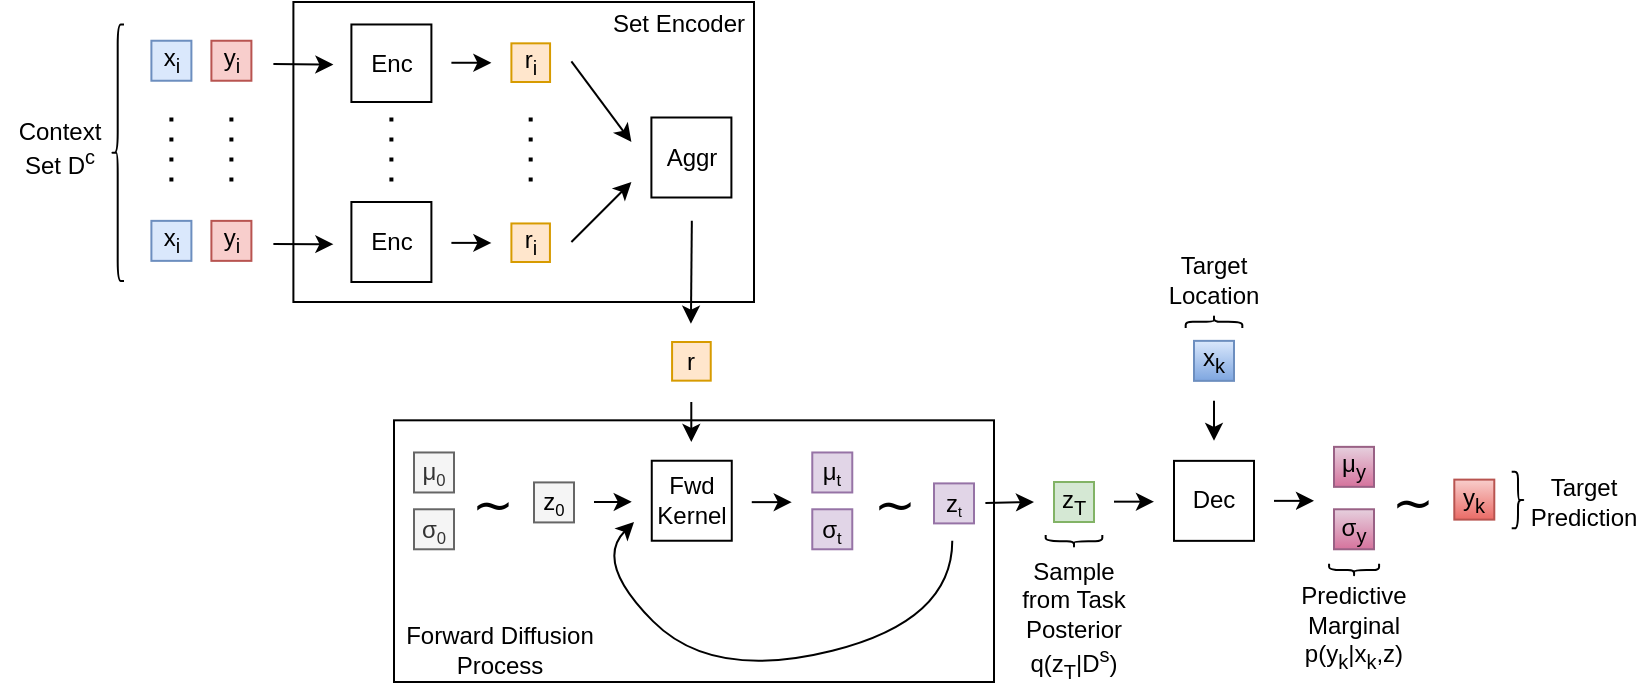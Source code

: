 <mxfile scale="2" border="0">
    <diagram id="BnsNrFVr5Wd3XkJ8FpZ6" name="Page-1">
        <mxGraphModel dx="981" dy="674" grid="1" gridSize="10" guides="1" tooltips="1" connect="1" arrows="1" fold="1" page="1" pageScale="1" pageWidth="1100" pageHeight="850" math="0" shadow="0">
            <root>
                <mxCell id="0"/>
                <mxCell id="1" parent="0"/>
                <mxCell id="36" value="" style="rounded=0;whiteSpace=wrap;html=1;" parent="1" vertex="1">
                    <mxGeometry x="300" y="259.16" width="300" height="130.84" as="geometry"/>
                </mxCell>
                <mxCell id="2" value="μ&lt;span style=&quot;font-size: 10px;&quot;&gt;&lt;sub&gt;t&lt;/sub&gt;&lt;/span&gt;" style="whiteSpace=wrap;html=1;aspect=fixed;fillColor=#e1d5e7;strokeColor=#9673a6;fontColor=#000000;" parent="1" vertex="1">
                    <mxGeometry x="509.14" y="275.24" width="20" height="20" as="geometry"/>
                </mxCell>
                <mxCell id="3" value="σ&lt;span style=&quot;font-size: 10px;&quot;&gt;&lt;sub&gt;t&lt;/sub&gt;&lt;/span&gt;" style="whiteSpace=wrap;html=1;aspect=fixed;fillColor=#e1d5e7;strokeColor=#9673a6;fontColor=#000000;" parent="1" vertex="1">
                    <mxGeometry x="509.14" y="303.64" width="20" height="20" as="geometry"/>
                </mxCell>
                <mxCell id="5" value="&lt;font color=&quot;#000000&quot;&gt;z&lt;sub&gt;T&lt;/sub&gt;&lt;/font&gt;" style="whiteSpace=wrap;html=1;aspect=fixed;fillColor=#d5e8d4;strokeColor=#82b366;" parent="1" vertex="1">
                    <mxGeometry x="630" y="290.0" width="20" height="20" as="geometry"/>
                </mxCell>
                <mxCell id="7" value="" style="endArrow=classic;html=1;" parent="1" edge="1">
                    <mxGeometry width="50" height="50" relative="1" as="geometry">
                        <mxPoint x="660" y="299.83" as="sourcePoint"/>
                        <mxPoint x="680" y="299.83" as="targetPoint"/>
                    </mxGeometry>
                </mxCell>
                <mxCell id="29" value="Fwd Kernel" style="rounded=0;whiteSpace=wrap;html=1;" parent="1" vertex="1">
                    <mxGeometry x="428.88" y="279.37" width="40" height="40" as="geometry"/>
                </mxCell>
                <mxCell id="30" value="" style="endArrow=classic;html=1;" parent="1" edge="1">
                    <mxGeometry width="50" height="50" relative="1" as="geometry">
                        <mxPoint x="400" y="300" as="sourcePoint"/>
                        <mxPoint x="418.88" y="299.91" as="targetPoint"/>
                    </mxGeometry>
                </mxCell>
                <mxCell id="31" value="&lt;font color=&quot;#000000&quot;&gt;z&lt;span style=&quot;font-size: 10px;&quot;&gt;&lt;sub&gt;0&lt;/sub&gt;&lt;/span&gt;&lt;/font&gt;" style="whiteSpace=wrap;html=1;aspect=fixed;fillColor=#f5f5f5;strokeColor=#666666;fontColor=#333333;" parent="1" vertex="1">
                    <mxGeometry x="370" y="290.21" width="20" height="20" as="geometry"/>
                </mxCell>
                <mxCell id="32" value="μ&lt;span style=&quot;font-size: 10px;&quot;&gt;&lt;sub&gt;0&lt;/sub&gt;&lt;/span&gt;" style="whiteSpace=wrap;html=1;aspect=fixed;fillColor=#f5f5f5;strokeColor=#666666;fontColor=#333333;" parent="1" vertex="1">
                    <mxGeometry x="310" y="275.24" width="20" height="20" as="geometry"/>
                </mxCell>
                <mxCell id="33" value="σ&lt;span style=&quot;font-size: 10px;&quot;&gt;&lt;sub&gt;0&lt;/sub&gt;&lt;/span&gt;" style="whiteSpace=wrap;html=1;aspect=fixed;fillColor=#f5f5f5;strokeColor=#666666;fontColor=#333333;" parent="1" vertex="1">
                    <mxGeometry x="310" y="303.64" width="20" height="20" as="geometry"/>
                </mxCell>
                <mxCell id="40" value="" style="curved=1;endArrow=classic;html=1;" parent="1" edge="1">
                    <mxGeometry width="50" height="50" relative="1" as="geometry">
                        <mxPoint x="579.14" y="319.37" as="sourcePoint"/>
                        <mxPoint x="420" y="310" as="targetPoint"/>
                        <Array as="points">
                            <mxPoint x="579.14" y="359.37"/>
                            <mxPoint x="459.14" y="389.37"/>
                            <mxPoint x="400" y="330"/>
                        </Array>
                    </mxGeometry>
                </mxCell>
                <mxCell id="68" value="" style="endArrow=classic;html=1;" parent="1" edge="1">
                    <mxGeometry width="50" height="50" relative="1" as="geometry">
                        <mxPoint x="448.65" y="250" as="sourcePoint"/>
                        <mxPoint x="448.65" y="270" as="targetPoint"/>
                    </mxGeometry>
                </mxCell>
                <mxCell id="71" value="Forward Diffusion Process" style="text;html=1;strokeColor=none;fillColor=none;align=center;verticalAlign=middle;whiteSpace=wrap;rounded=0;" parent="1" vertex="1">
                    <mxGeometry x="304.7" y="362.85" width="96.48" height="22.1" as="geometry"/>
                </mxCell>
                <mxCell id="72" value="" style="endArrow=classic;html=1;" parent="1" edge="1">
                    <mxGeometry width="50" height="50" relative="1" as="geometry">
                        <mxPoint x="478.88" y="300.07" as="sourcePoint"/>
                        <mxPoint x="498.88" y="300.07" as="targetPoint"/>
                    </mxGeometry>
                </mxCell>
                <mxCell id="76" value="" style="shape=curlyBracket;whiteSpace=wrap;html=1;rounded=1;labelPosition=left;verticalLabelPosition=middle;align=right;verticalAlign=middle;fontColor=#000000;rotation=-90;" parent="1" vertex="1">
                    <mxGeometry x="636.85" y="305.45" width="6.3" height="28.32" as="geometry"/>
                </mxCell>
                <mxCell id="78" value="&lt;font style=&quot;font-size: 12px;&quot;&gt;Sample from Task Posterior q(z&lt;sub&gt;T&lt;/sub&gt;|D&lt;sup&gt;s&lt;/sup&gt;)&lt;/font&gt;" style="text;html=1;strokeColor=none;fillColor=none;align=center;verticalAlign=middle;whiteSpace=wrap;rounded=0;fontColor=#000000;fontSize=12;" parent="1" vertex="1">
                    <mxGeometry x="610" y="328.27" width="60" height="61.73" as="geometry"/>
                </mxCell>
                <mxCell id="79" value="" style="rounded=0;whiteSpace=wrap;html=1;" vertex="1" parent="1">
                    <mxGeometry x="249.7" y="50" width="230.3" height="150" as="geometry"/>
                </mxCell>
                <mxCell id="80" value="&lt;font color=&quot;#000000&quot;&gt;x&lt;sub&gt;i&lt;/sub&gt;&lt;/font&gt;" style="whiteSpace=wrap;html=1;aspect=fixed;fillColor=#dae8fc;strokeColor=#6c8ebf;" vertex="1" parent="1">
                    <mxGeometry x="178.7" y="69.37" width="20" height="20" as="geometry"/>
                </mxCell>
                <mxCell id="81" value="&lt;font color=&quot;#000000&quot;&gt;y&lt;sub&gt;i&lt;/sub&gt;&lt;/font&gt;" style="whiteSpace=wrap;html=1;aspect=fixed;fillColor=#f8cecc;strokeColor=#b85450;" vertex="1" parent="1">
                    <mxGeometry x="208.7" y="69.37" width="20" height="20" as="geometry"/>
                </mxCell>
                <mxCell id="82" value="&lt;font color=&quot;#000000&quot;&gt;x&lt;sub&gt;i&lt;/sub&gt;&lt;/font&gt;" style="whiteSpace=wrap;html=1;aspect=fixed;fillColor=#dae8fc;strokeColor=#6c8ebf;" vertex="1" parent="1">
                    <mxGeometry x="178.7" y="159.43" width="20" height="20" as="geometry"/>
                </mxCell>
                <mxCell id="83" value="&lt;font color=&quot;#000000&quot;&gt;y&lt;sub&gt;i&lt;/sub&gt;&lt;/font&gt;" style="whiteSpace=wrap;html=1;aspect=fixed;fillColor=#f8cecc;strokeColor=#b85450;" vertex="1" parent="1">
                    <mxGeometry x="208.7" y="159.43" width="20" height="20" as="geometry"/>
                </mxCell>
                <mxCell id="84" value="" style="line;strokeWidth=2;direction=south;html=1;dashed=1;dashPattern=1 4;" vertex="1" parent="1">
                    <mxGeometry x="213.7" y="107.75" width="10" height="36" as="geometry"/>
                </mxCell>
                <mxCell id="85" value="" style="endArrow=classic;html=1;" edge="1" parent="1">
                    <mxGeometry width="50" height="50" relative="1" as="geometry">
                        <mxPoint x="239.7" y="81" as="sourcePoint"/>
                        <mxPoint x="269.7" y="81.3" as="targetPoint"/>
                    </mxGeometry>
                </mxCell>
                <mxCell id="86" value="" style="endArrow=classic;html=1;" edge="1" parent="1">
                    <mxGeometry width="50" height="50" relative="1" as="geometry">
                        <mxPoint x="239.7" y="171" as="sourcePoint"/>
                        <mxPoint x="269.7" y="171.09" as="targetPoint"/>
                    </mxGeometry>
                </mxCell>
                <mxCell id="87" value="" style="endArrow=classic;html=1;" edge="1" parent="1">
                    <mxGeometry width="50" height="50" relative="1" as="geometry">
                        <mxPoint x="328.7" y="80.38" as="sourcePoint"/>
                        <mxPoint x="348.7" y="80.38" as="targetPoint"/>
                    </mxGeometry>
                </mxCell>
                <mxCell id="88" value="" style="endArrow=classic;html=1;" edge="1" parent="1">
                    <mxGeometry width="50" height="50" relative="1" as="geometry">
                        <mxPoint x="328.7" y="170.44" as="sourcePoint"/>
                        <mxPoint x="348.7" y="170.44" as="targetPoint"/>
                    </mxGeometry>
                </mxCell>
                <mxCell id="89" value="&lt;font color=&quot;#000000&quot;&gt;r&lt;sub&gt;i&lt;/sub&gt;&lt;/font&gt;" style="whiteSpace=wrap;html=1;aspect=fixed;fillColor=#ffe6cc;strokeColor=#d79b00;" vertex="1" parent="1">
                    <mxGeometry x="358.7" y="70.67" width="19.33" height="19.33" as="geometry"/>
                </mxCell>
                <mxCell id="90" value="&lt;font color=&quot;#000000&quot;&gt;r&lt;sub&gt;i&lt;/sub&gt;&lt;/font&gt;" style="whiteSpace=wrap;html=1;aspect=fixed;fillColor=#ffe6cc;strokeColor=#d79b00;" vertex="1" parent="1">
                    <mxGeometry x="358.7" y="160.73" width="19.27" height="19.27" as="geometry"/>
                </mxCell>
                <mxCell id="91" value="" style="line;strokeWidth=2;direction=south;html=1;dashed=1;dashPattern=1 4;" vertex="1" parent="1">
                    <mxGeometry x="293.7" y="107.75" width="10" height="36" as="geometry"/>
                </mxCell>
                <mxCell id="92" value="" style="line;strokeWidth=2;direction=south;html=1;dashed=1;dashPattern=1 4;" vertex="1" parent="1">
                    <mxGeometry x="363.34" y="107.75" width="10" height="36" as="geometry"/>
                </mxCell>
                <mxCell id="93" value="" style="endArrow=classic;html=1;" edge="1" parent="1">
                    <mxGeometry width="50" height="50" relative="1" as="geometry">
                        <mxPoint x="388.7" y="79.73" as="sourcePoint"/>
                        <mxPoint x="418.7" y="120" as="targetPoint"/>
                    </mxGeometry>
                </mxCell>
                <mxCell id="94" value="" style="endArrow=classic;html=1;" edge="1" parent="1">
                    <mxGeometry width="50" height="50" relative="1" as="geometry">
                        <mxPoint x="388.7" y="170" as="sourcePoint"/>
                        <mxPoint x="418.7" y="140" as="targetPoint"/>
                    </mxGeometry>
                </mxCell>
                <mxCell id="95" value="Enc" style="rounded=0;whiteSpace=wrap;html=1;" vertex="1" parent="1">
                    <mxGeometry x="278.7" y="61.24" width="40" height="38.76" as="geometry"/>
                </mxCell>
                <mxCell id="96" value="Enc" style="rounded=0;whiteSpace=wrap;html=1;" vertex="1" parent="1">
                    <mxGeometry x="278.7" y="150" width="40" height="40" as="geometry"/>
                </mxCell>
                <mxCell id="97" value="Aggr" style="rounded=0;whiteSpace=wrap;html=1;" vertex="1" parent="1">
                    <mxGeometry x="428.7" y="107.75" width="40" height="40" as="geometry"/>
                </mxCell>
                <mxCell id="98" value="Set Encoder" style="text;html=1;strokeColor=none;fillColor=none;align=center;verticalAlign=middle;whiteSpace=wrap;rounded=0;" vertex="1" parent="1">
                    <mxGeometry x="405" y="50.0" width="75" height="22.1" as="geometry"/>
                </mxCell>
                <mxCell id="99" value="" style="line;strokeWidth=2;direction=south;html=1;dashed=1;dashPattern=1 4;" vertex="1" parent="1">
                    <mxGeometry x="183.7" y="107.75" width="10" height="36" as="geometry"/>
                </mxCell>
                <mxCell id="100" value="" style="shape=curlyBracket;whiteSpace=wrap;html=1;rounded=1;labelPosition=left;verticalLabelPosition=middle;align=right;verticalAlign=middle;fontColor=#000000;rotation=0;" vertex="1" parent="1">
                    <mxGeometry x="158.7" y="61.24" width="6.3" height="128.32" as="geometry"/>
                </mxCell>
                <mxCell id="101" value="&lt;font style=&quot;font-size: 12px;&quot;&gt;Context Set D&lt;sup style=&quot;&quot;&gt;c&lt;/sup&gt;&lt;/font&gt;" style="text;html=1;strokeColor=none;fillColor=none;align=center;verticalAlign=middle;whiteSpace=wrap;rounded=0;fontColor=#000000;" vertex="1" parent="1">
                    <mxGeometry x="103.0" y="107.75" width="60" height="30" as="geometry"/>
                </mxCell>
                <mxCell id="102" value="&lt;font color=&quot;#000000&quot;&gt;r&lt;/font&gt;" style="whiteSpace=wrap;html=1;aspect=fixed;fillColor=#ffe6cc;strokeColor=#d79b00;" vertex="1" parent="1">
                    <mxGeometry x="439.04" y="220.0" width="19.33" height="19.33" as="geometry"/>
                </mxCell>
                <mxCell id="103" value="" style="endArrow=classic;html=1;" edge="1" parent="1">
                    <mxGeometry width="50" height="50" relative="1" as="geometry">
                        <mxPoint x="448.92" y="159.43" as="sourcePoint"/>
                        <mxPoint x="448.46" y="210.86" as="targetPoint"/>
                    </mxGeometry>
                </mxCell>
                <mxCell id="105" value="" style="endArrow=classic;html=1;" edge="1" parent="1">
                    <mxGeometry width="50" height="50" relative="1" as="geometry">
                        <mxPoint x="710" y="249.43" as="sourcePoint"/>
                        <mxPoint x="710" y="269.43" as="targetPoint"/>
                    </mxGeometry>
                </mxCell>
                <mxCell id="106" value="&lt;font color=&quot;#000000&quot;&gt;x&lt;sub&gt;k&lt;/sub&gt;&lt;/font&gt;" style="whiteSpace=wrap;html=1;aspect=fixed;fillColor=#dae8fc;strokeColor=#6c8ebf;gradientColor=#7ea6e0;" vertex="1" parent="1">
                    <mxGeometry x="700" y="219.43" width="20" height="20" as="geometry"/>
                </mxCell>
                <mxCell id="107" value="Dec" style="rounded=0;whiteSpace=wrap;html=1;" vertex="1" parent="1">
                    <mxGeometry x="690" y="279.43" width="40" height="40" as="geometry"/>
                </mxCell>
                <mxCell id="108" value="μ&lt;sub&gt;y&lt;/sub&gt;" style="whiteSpace=wrap;html=1;aspect=fixed;fillColor=#e6d0de;strokeColor=#996185;gradientColor=#d5739d;fontColor=#000000;" vertex="1" parent="1">
                    <mxGeometry x="770" y="272.43" width="20" height="20" as="geometry"/>
                </mxCell>
                <mxCell id="109" value="σ&lt;sub&gt;y&lt;/sub&gt;" style="whiteSpace=wrap;html=1;aspect=fixed;fillColor=#e6d0de;strokeColor=#996185;gradientColor=#d5739d;fontColor=#000000;" vertex="1" parent="1">
                    <mxGeometry x="770" y="303.64" width="20" height="20" as="geometry"/>
                </mxCell>
                <mxCell id="110" value="" style="endArrow=classic;html=1;" edge="1" parent="1">
                    <mxGeometry width="50" height="50" relative="1" as="geometry">
                        <mxPoint x="740" y="299.43" as="sourcePoint"/>
                        <mxPoint x="760" y="299.43" as="targetPoint"/>
                    </mxGeometry>
                </mxCell>
                <mxCell id="111" value="&lt;font color=&quot;#000000&quot;&gt;y&lt;sub&gt;k&lt;/sub&gt;&lt;/font&gt;" style="whiteSpace=wrap;html=1;aspect=fixed;fillColor=#f8cecc;strokeColor=#b85450;gradientColor=#ea6b66;" vertex="1" parent="1">
                    <mxGeometry x="830.15" y="288.81" width="20" height="20" as="geometry"/>
                </mxCell>
                <mxCell id="112" value="" style="shape=curlyBracket;whiteSpace=wrap;html=1;rounded=1;labelPosition=left;verticalLabelPosition=middle;align=right;verticalAlign=middle;fontColor=#000000;rotation=90;" vertex="1" parent="1">
                    <mxGeometry x="706.85" y="195.75" width="6.3" height="28.32" as="geometry"/>
                </mxCell>
                <mxCell id="113" value="Target Location" style="text;html=1;strokeColor=none;fillColor=none;align=center;verticalAlign=middle;whiteSpace=wrap;rounded=0;fontColor=#000000;" vertex="1" parent="1">
                    <mxGeometry x="690" y="179.43" width="40" height="18.32" as="geometry"/>
                </mxCell>
                <mxCell id="114" value="" style="shape=curlyBracket;whiteSpace=wrap;html=1;rounded=1;labelPosition=left;verticalLabelPosition=middle;align=right;verticalAlign=middle;fontColor=#000000;rotation=-90;" vertex="1" parent="1">
                    <mxGeometry x="776.89" y="321.54" width="6.3" height="25" as="geometry"/>
                </mxCell>
                <mxCell id="115" value="&lt;font style=&quot;font-size: 12px;&quot;&gt;Predictive Marginal p(y&lt;sub&gt;k&lt;/sub&gt;|x&lt;sub style=&quot;&quot;&gt;k&lt;/sub&gt;,z)&lt;/font&gt;" style="text;html=1;strokeColor=none;fillColor=none;align=center;verticalAlign=middle;whiteSpace=wrap;rounded=0;fontColor=#000000;fontSize=12;" vertex="1" parent="1">
                    <mxGeometry x="750.04" y="340.38" width="60" height="45.57" as="geometry"/>
                </mxCell>
                <mxCell id="116" value="" style="shape=curlyBracket;whiteSpace=wrap;html=1;rounded=1;labelPosition=left;verticalLabelPosition=middle;align=right;verticalAlign=middle;fontColor=#000000;rotation=-180;" vertex="1" parent="1">
                    <mxGeometry x="858.85" y="284.86" width="6.3" height="28.32" as="geometry"/>
                </mxCell>
                <mxCell id="117" value="Target Prediction" style="text;html=1;strokeColor=none;fillColor=none;align=center;verticalAlign=middle;whiteSpace=wrap;rounded=0;fontColor=#000000;" vertex="1" parent="1">
                    <mxGeometry x="870.15" y="290.7" width="50" height="18.32" as="geometry"/>
                </mxCell>
                <mxCell id="118" value="&lt;font style=&quot;font-size: 25px;&quot;&gt;∼&lt;/font&gt;" style="text;html=1;strokeColor=none;fillColor=none;align=center;verticalAlign=middle;whiteSpace=wrap;rounded=0;fontSize=12;" vertex="1" parent="1">
                    <mxGeometry x="791.59" y="293.43" width="34.56" height="10.21" as="geometry"/>
                </mxCell>
                <mxCell id="119" value="&lt;font style=&quot;font-size: 25px;&quot;&gt;∼&lt;/font&gt;" style="text;html=1;strokeColor=none;fillColor=none;align=center;verticalAlign=middle;whiteSpace=wrap;rounded=0;fontSize=12;" vertex="1" parent="1">
                    <mxGeometry x="332.0" y="295.24" width="34.56" height="10.21" as="geometry"/>
                </mxCell>
                <mxCell id="120" value="&lt;font style=&quot;font-size: 25px;&quot;&gt;∼&lt;/font&gt;" style="text;html=1;strokeColor=none;fillColor=none;align=center;verticalAlign=middle;whiteSpace=wrap;rounded=0;fontSize=12;" vertex="1" parent="1">
                    <mxGeometry x="533" y="294.9" width="34.56" height="10.21" as="geometry"/>
                </mxCell>
                <mxCell id="121" value="" style="endArrow=none;html=1;" edge="1" parent="1" target="37">
                    <mxGeometry width="50" height="50" relative="1" as="geometry">
                        <mxPoint x="570" y="300" as="sourcePoint"/>
                        <mxPoint x="610" y="300" as="targetPoint"/>
                    </mxGeometry>
                </mxCell>
                <mxCell id="37" value="&lt;font&gt;z&lt;span style=&quot;font-size: 8.333px;&quot;&gt;&lt;sub&gt;t&lt;/sub&gt;&lt;/span&gt;&lt;/font&gt;" style="whiteSpace=wrap;html=1;aspect=fixed;fillColor=#e1d5e7;strokeColor=#9673a6;fontColor=#000000;" parent="1" vertex="1">
                    <mxGeometry x="570" y="290.7" width="20" height="20" as="geometry"/>
                </mxCell>
                <mxCell id="122" value="" style="endArrow=classic;html=1;" edge="1" parent="1">
                    <mxGeometry width="50" height="50" relative="1" as="geometry">
                        <mxPoint x="595.7" y="300.46" as="sourcePoint"/>
                        <mxPoint x="620" y="300" as="targetPoint"/>
                    </mxGeometry>
                </mxCell>
            </root>
        </mxGraphModel>
    </diagram>
</mxfile>
